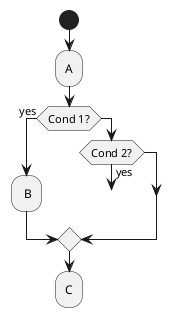 {
  "sha1": "ch90pwv3l7lkwn9f2bnkpitesnx8o1g",
  "insertion": {
    "when": "2024-06-01T09:03:01.424Z",
    "url": "https://forum.plantuml.net/10565/how-to-join-two-if-paths-in-activity-diagram-beta-syntax",
    "user": "plantuml@gmail.com"
  }
}
@startuml
start
:A;
if (Cond 1?) then (yes)
    label labB
    : B;
else 
  if (Cond 2?) then (yes)
    goto labB
  endif
endif
:C;
@enduml
